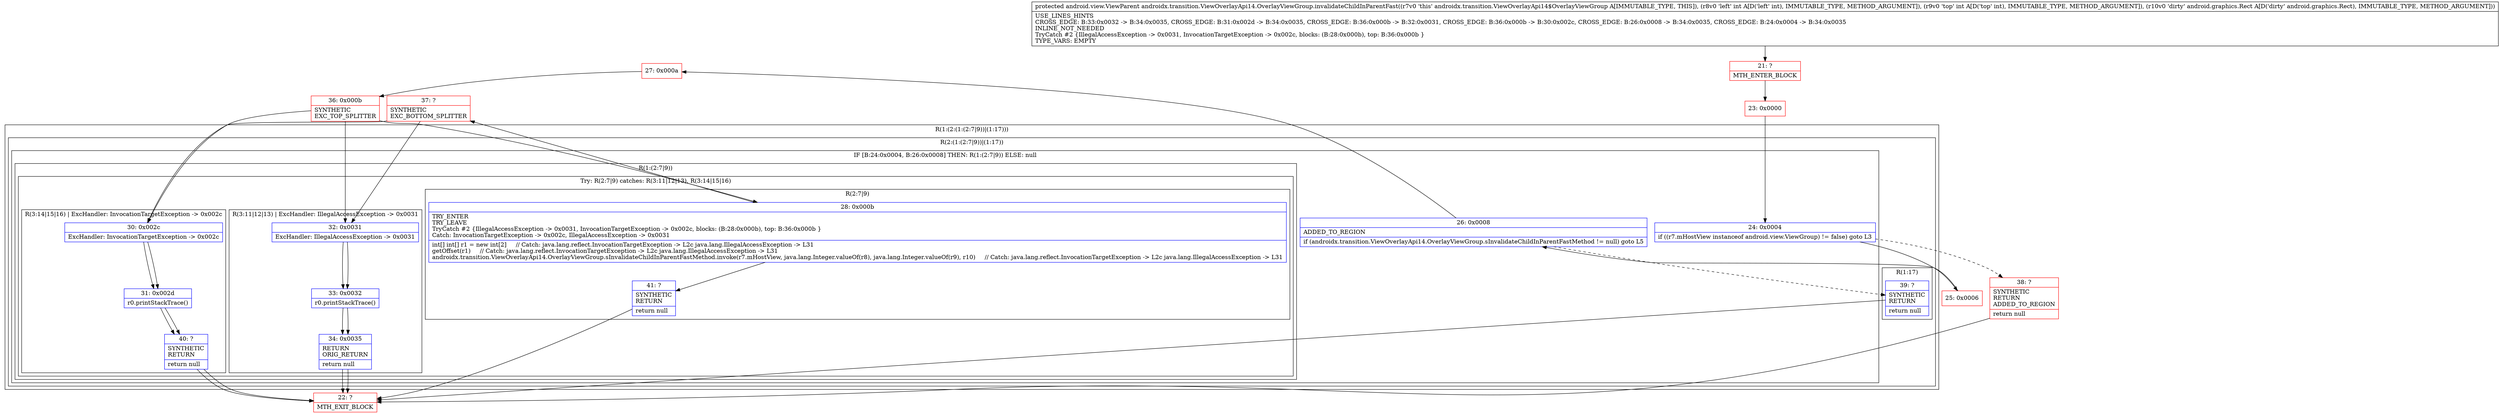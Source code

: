 digraph "CFG forandroidx.transition.ViewOverlayApi14.OverlayViewGroup.invalidateChildInParentFast(IILandroid\/graphics\/Rect;)Landroid\/view\/ViewParent;" {
subgraph cluster_Region_608353933 {
label = "R(1:(2:(1:(2:7|9))|(1:17)))";
node [shape=record,color=blue];
subgraph cluster_Region_1029542421 {
label = "R(2:(1:(2:7|9))|(1:17))";
node [shape=record,color=blue];
subgraph cluster_IfRegion_156687501 {
label = "IF [B:24:0x0004, B:26:0x0008] THEN: R(1:(2:7|9)) ELSE: null";
node [shape=record,color=blue];
Node_24 [shape=record,label="{24\:\ 0x0004|if ((r7.mHostView instanceof android.view.ViewGroup) != false) goto L3\l}"];
Node_26 [shape=record,label="{26\:\ 0x0008|ADDED_TO_REGION\l|if (androidx.transition.ViewOverlayApi14.OverlayViewGroup.sInvalidateChildInParentFastMethod != null) goto L5\l}"];
subgraph cluster_Region_1887624019 {
label = "R(1:(2:7|9))";
node [shape=record,color=blue];
subgraph cluster_TryCatchRegion_1090893080 {
label = "Try: R(2:7|9) catches: R(3:11|12|13), R(3:14|15|16)";
node [shape=record,color=blue];
subgraph cluster_Region_1848456883 {
label = "R(2:7|9)";
node [shape=record,color=blue];
Node_28 [shape=record,label="{28\:\ 0x000b|TRY_ENTER\lTRY_LEAVE\lTryCatch #2 \{IllegalAccessException \-\> 0x0031, InvocationTargetException \-\> 0x002c, blocks: (B:28:0x000b), top: B:36:0x000b \}\lCatch: InvocationTargetException \-\> 0x002c, IllegalAccessException \-\> 0x0031\l|int[] int[] r1 = new int[2]     \/\/ Catch: java.lang.reflect.InvocationTargetException \-\> L2c java.lang.IllegalAccessException \-\> L31\lgetOffset(r1)     \/\/ Catch: java.lang.reflect.InvocationTargetException \-\> L2c java.lang.IllegalAccessException \-\> L31\landroidx.transition.ViewOverlayApi14.OverlayViewGroup.sInvalidateChildInParentFastMethod.invoke(r7.mHostView, java.lang.Integer.valueOf(r8), java.lang.Integer.valueOf(r9), r10)     \/\/ Catch: java.lang.reflect.InvocationTargetException \-\> L2c java.lang.IllegalAccessException \-\> L31\l}"];
Node_41 [shape=record,label="{41\:\ ?|SYNTHETIC\lRETURN\l|return null\l}"];
}
subgraph cluster_Region_270092823 {
label = "R(3:11|12|13) | ExcHandler: IllegalAccessException \-\> 0x0031\l";
node [shape=record,color=blue];
Node_32 [shape=record,label="{32\:\ 0x0031|ExcHandler: IllegalAccessException \-\> 0x0031\l}"];
Node_33 [shape=record,label="{33\:\ 0x0032|r0.printStackTrace()\l}"];
Node_34 [shape=record,label="{34\:\ 0x0035|RETURN\lORIG_RETURN\l|return null\l}"];
}
subgraph cluster_Region_798252589 {
label = "R(3:14|15|16) | ExcHandler: InvocationTargetException \-\> 0x002c\l";
node [shape=record,color=blue];
Node_30 [shape=record,label="{30\:\ 0x002c|ExcHandler: InvocationTargetException \-\> 0x002c\l}"];
Node_31 [shape=record,label="{31\:\ 0x002d|r0.printStackTrace()\l}"];
Node_40 [shape=record,label="{40\:\ ?|SYNTHETIC\lRETURN\l|return null\l}"];
}
}
}
}
subgraph cluster_Region_1235898575 {
label = "R(1:17)";
node [shape=record,color=blue];
Node_39 [shape=record,label="{39\:\ ?|SYNTHETIC\lRETURN\l|return null\l}"];
}
}
}
subgraph cluster_Region_270092823 {
label = "R(3:11|12|13) | ExcHandler: IllegalAccessException \-\> 0x0031\l";
node [shape=record,color=blue];
Node_32 [shape=record,label="{32\:\ 0x0031|ExcHandler: IllegalAccessException \-\> 0x0031\l}"];
Node_33 [shape=record,label="{33\:\ 0x0032|r0.printStackTrace()\l}"];
Node_34 [shape=record,label="{34\:\ 0x0035|RETURN\lORIG_RETURN\l|return null\l}"];
}
subgraph cluster_Region_798252589 {
label = "R(3:14|15|16) | ExcHandler: InvocationTargetException \-\> 0x002c\l";
node [shape=record,color=blue];
Node_30 [shape=record,label="{30\:\ 0x002c|ExcHandler: InvocationTargetException \-\> 0x002c\l}"];
Node_31 [shape=record,label="{31\:\ 0x002d|r0.printStackTrace()\l}"];
Node_40 [shape=record,label="{40\:\ ?|SYNTHETIC\lRETURN\l|return null\l}"];
}
Node_21 [shape=record,color=red,label="{21\:\ ?|MTH_ENTER_BLOCK\l}"];
Node_23 [shape=record,color=red,label="{23\:\ 0x0000}"];
Node_25 [shape=record,color=red,label="{25\:\ 0x0006}"];
Node_27 [shape=record,color=red,label="{27\:\ 0x000a}"];
Node_36 [shape=record,color=red,label="{36\:\ 0x000b|SYNTHETIC\lEXC_TOP_SPLITTER\l}"];
Node_37 [shape=record,color=red,label="{37\:\ ?|SYNTHETIC\lEXC_BOTTOM_SPLITTER\l}"];
Node_22 [shape=record,color=red,label="{22\:\ ?|MTH_EXIT_BLOCK\l}"];
Node_38 [shape=record,color=red,label="{38\:\ ?|SYNTHETIC\lRETURN\lADDED_TO_REGION\l|return null\l}"];
MethodNode[shape=record,label="{protected android.view.ViewParent androidx.transition.ViewOverlayApi14.OverlayViewGroup.invalidateChildInParentFast((r7v0 'this' androidx.transition.ViewOverlayApi14$OverlayViewGroup A[IMMUTABLE_TYPE, THIS]), (r8v0 'left' int A[D('left' int), IMMUTABLE_TYPE, METHOD_ARGUMENT]), (r9v0 'top' int A[D('top' int), IMMUTABLE_TYPE, METHOD_ARGUMENT]), (r10v0 'dirty' android.graphics.Rect A[D('dirty' android.graphics.Rect), IMMUTABLE_TYPE, METHOD_ARGUMENT]))  | USE_LINES_HINTS\lCROSS_EDGE: B:33:0x0032 \-\> B:34:0x0035, CROSS_EDGE: B:31:0x002d \-\> B:34:0x0035, CROSS_EDGE: B:36:0x000b \-\> B:32:0x0031, CROSS_EDGE: B:36:0x000b \-\> B:30:0x002c, CROSS_EDGE: B:26:0x0008 \-\> B:34:0x0035, CROSS_EDGE: B:24:0x0004 \-\> B:34:0x0035\lINLINE_NOT_NEEDED\lTryCatch #2 \{IllegalAccessException \-\> 0x0031, InvocationTargetException \-\> 0x002c, blocks: (B:28:0x000b), top: B:36:0x000b \}\lTYPE_VARS: EMPTY\l}"];
MethodNode -> Node_21;Node_24 -> Node_25;
Node_24 -> Node_38[style=dashed];
Node_26 -> Node_27;
Node_26 -> Node_39[style=dashed];
Node_28 -> Node_37;
Node_28 -> Node_41;
Node_41 -> Node_22;
Node_32 -> Node_33;
Node_33 -> Node_34;
Node_34 -> Node_22;
Node_30 -> Node_31;
Node_31 -> Node_40;
Node_40 -> Node_22;
Node_39 -> Node_22;
Node_32 -> Node_33;
Node_33 -> Node_34;
Node_34 -> Node_22;
Node_30 -> Node_31;
Node_31 -> Node_40;
Node_40 -> Node_22;
Node_21 -> Node_23;
Node_23 -> Node_24;
Node_25 -> Node_26;
Node_27 -> Node_36;
Node_36 -> Node_28;
Node_36 -> Node_32;
Node_36 -> Node_30;
Node_37 -> Node_32;
Node_37 -> Node_30;
Node_38 -> Node_22;
}

